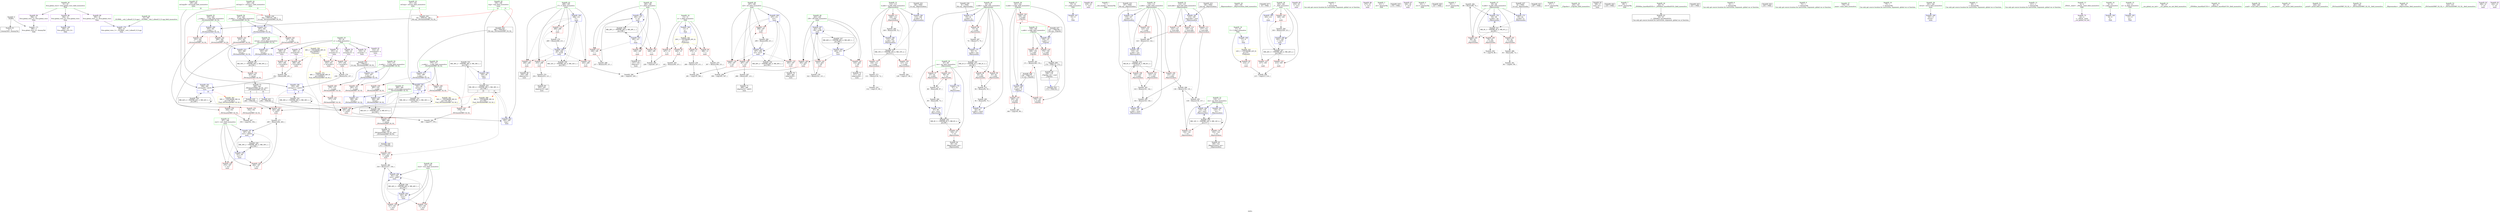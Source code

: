 digraph "SVFG" {
	label="SVFG";

	Node0x55e94a66c9c0 [shape=record,color=grey,label="{NodeID: 0\nNullPtr}"];
	Node0x55e94a66c9c0 -> Node0x55e94a693a90[style=solid];
	Node0x55e94a66c9c0 -> Node0x55e94a69a650[style=solid];
	Node0x55e94a696b40 [shape=record,color=grey,label="{NodeID: 277\n265 = Binary(264, 263, )\n}"];
	Node0x55e94a696b40 -> Node0x55e94a695c00[style=solid];
	Node0x55e94a695990 [shape=record,color=blue,label="{NodeID: 194\n189\<--211\ni7\<--\nmain\n}"];
	Node0x55e94a695990 -> Node0x55e94a6983b0[style=dashed];
	Node0x55e94a695990 -> Node0x55e94a698480[style=dashed];
	Node0x55e94a695990 -> Node0x55e94a698550[style=dashed];
	Node0x55e94a695990 -> Node0x55e94a698620[style=dashed];
	Node0x55e94a695990 -> Node0x55e94a695cd0[style=dashed];
	Node0x55e94a695990 -> Node0x55e94a6b7480[style=dashed];
	Node0x55e94a692b20 [shape=record,color=red,label="{NodeID: 111\n148\<--112\n\<--b.addr\n_Z6powmodxxx\n}"];
	Node0x55e94a692b20 -> Node0x55e94a6975c0[style=solid];
	Node0x55e94a690e20 [shape=record,color=green,label="{NodeID: 28\n67\<--68\nres\<--res_field_insensitive\n_Z6powmodxx\n}"];
	Node0x55e94a690e20 -> Node0x55e94a6924a0[style=solid];
	Node0x55e94a690e20 -> Node0x55e94a692570[style=solid];
	Node0x55e94a690e20 -> Node0x55e94a69a8f0[style=solid];
	Node0x55e94a690e20 -> Node0x55e94a69aa90[style=solid];
	Node0x55e94a6a5240 [shape=record,color=grey,label="{NodeID: 305\n166 = cmp(165, 80, )\n}"];
	Node0x55e94a698b00 [shape=record,color=red,label="{NodeID: 139\n325\<--201\n\<--res2\nmain\n}"];
	Node0x55e94a693650 [shape=record,color=green,label="{NodeID: 56\n347\<--348\n__b.addr\<--__b.addr_field_insensitive\n_ZSt3maxIxERKT_S2_S2_\n}"];
	Node0x55e94a693650 -> Node0x55e94a699660[style=solid];
	Node0x55e94a693650 -> Node0x55e94a699730[style=solid];
	Node0x55e94a693650 -> Node0x55e94a696690[style=solid];
	Node0x55e94a6d4a10 [shape=record,color=black,label="{NodeID: 416\n172 = PHI(156, )\n}"];
	Node0x55e94a6d4a10 -> Node0x55e94a344e20[style=solid];
	Node0x55e94a6b8380 [shape=record,color=black,label="{NodeID: 333\nMR_38V_2 = PHI(MR_38V_4, MR_38V_1, )\npts\{196 \}\n}"];
	Node0x55e94a6b8380 -> Node0x55e94a698fe0[style=dashed];
	Node0x55e94a6b8380 -> Node0x55e94a695da0[style=dashed];
	Node0x55e94a69a250 [shape=record,color=blue,label="{NodeID: 167\n15\<--9\nt\<--\nGlob }"];
	Node0x55e94a694da0 [shape=record,color=purple,label="{NodeID: 84\n218\<--23\n\<--.str.1\nmain\n}"];
	Node0x55e94a68f110 [shape=record,color=green,label="{NodeID: 1\n7\<--1\n__dso_handle\<--dummyObj\nGlob }"];
	Node0x55e94a696cc0 [shape=record,color=grey,label="{NodeID: 278\n322 = Binary(321, 211, )\n}"];
	Node0x55e94a696cc0 -> Node0x55e94a696420[style=solid];
	Node0x55e94a695a60 [shape=record,color=blue,label="{NodeID: 195\n191\<--80\nref.tmp\<--\nmain\n|{|<s4>8}}"];
	Node0x55e94a695a60 -> Node0x55e94a698fe0[style=dashed];
	Node0x55e94a695a60 -> Node0x55e94a699250[style=dashed];
	Node0x55e94a695a60 -> Node0x55e94a695a60[style=dashed];
	Node0x55e94a695a60 -> Node0x55e94a6b7980[style=dashed];
	Node0x55e94a695a60:s4 -> Node0x55e94a6b2080[style=dashed,color=red];
	Node0x55e94a692bf0 [shape=record,color=red,label="{NodeID: 112\n122\<--114\n\<--mod.addr\n_Z6powmodxxx\n}"];
	Node0x55e94a692bf0 -> Node0x55e94a6a3a40[style=solid];
	Node0x55e94a690ef0 [shape=record,color=green,label="{NodeID: 29\n104\<--105\n_Z6powmodxxx\<--_Z6powmodxxx_field_insensitive\n}"];
	Node0x55e94a6a53c0 [shape=record,color=grey,label="{NodeID: 306\n246 = cmp(243, 245, )\n}"];
	Node0x55e94a698bd0 [shape=record,color=red,label="{NodeID: 140\n305\<--203\n\<--i39\nmain\n}"];
	Node0x55e94a698bd0 -> Node0x55e94a6a4940[style=solid];
	Node0x55e94a693720 [shape=record,color=green,label="{NodeID: 57\n368\<--369\nretval\<--retval_field_insensitive\n_ZSt3minIxERKT_S2_S2_\n}"];
	Node0x55e94a693720 -> Node0x55e94a6999a0[style=solid];
	Node0x55e94a693720 -> Node0x55e94a69da50[style=solid];
	Node0x55e94a693720 -> Node0x55e94a69db20[style=solid];
	Node0x55e94a6d4ae0 [shape=record,color=black,label="{NodeID: 417\n43 = PHI()\n}"];
	Node0x55e94a6b8880 [shape=record,color=black,label="{NodeID: 334\nMR_40V_2 = PHI(MR_40V_4, MR_40V_1, )\npts\{198 \}\n}"];
	Node0x55e94a6b8880 -> Node0x55e94a695e70[style=dashed];
	Node0x55e94a69a350 [shape=record,color=blue,label="{NodeID: 168\n17\<--9\nC\<--\nGlob }"];
	Node0x55e94a69a350 -> Node0x55e94a6bbba0[style=dashed];
	Node0x55e94a694e70 [shape=record,color=purple,label="{NodeID: 85\n233\<--25\n\<--.str.2\nmain\n}"];
	Node0x55e94a68f1a0 [shape=record,color=green,label="{NodeID: 2\n9\<--1\n\<--dummyObj\nCan only get source location for instruction, argument, global var or function.}"];
	Node0x55e94a6b2080 [shape=record,color=yellow,style=double,label="{NodeID: 362\n56V_1 = ENCHI(MR_56V_0)\npts\{192 196 \}\nFun[_ZSt3maxIxERKT_S2_S2_]}"];
	Node0x55e94a6b2080 -> Node0x55e94a699800[style=dashed];
	Node0x55e94a696e40 [shape=record,color=grey,label="{NodeID: 279\n258 = Binary(252, 257, )\n}"];
	Node0x55e94a696e40 -> Node0x55e94a695b30[style=solid];
	Node0x55e94a695b30 [shape=record,color=blue,label="{NodeID: 196\n193\<--258\nref.tmp11\<--sub16\nmain\n|{|<s4>8}}"];
	Node0x55e94a695b30 -> Node0x55e94a698fe0[style=dashed];
	Node0x55e94a695b30 -> Node0x55e94a699250[style=dashed];
	Node0x55e94a695b30 -> Node0x55e94a695b30[style=dashed];
	Node0x55e94a695b30 -> Node0x55e94a6b7e80[style=dashed];
	Node0x55e94a695b30:s4 -> Node0x55e94a6b2160[style=dashed,color=red];
	Node0x55e94a692cc0 [shape=record,color=red,label="{NodeID: 113\n137\<--114\n\<--mod.addr\n_Z6powmodxxx\n}"];
	Node0x55e94a692cc0 -> Node0x55e94a6a4340[style=solid];
	Node0x55e94a690ff0 [shape=record,color=green,label="{NodeID: 30\n110\<--111\na.addr\<--a.addr_field_insensitive\n_Z6powmodxxx\n}"];
	Node0x55e94a690ff0 -> Node0x55e94a692640[style=solid];
	Node0x55e94a690ff0 -> Node0x55e94a692710[style=solid];
	Node0x55e94a690ff0 -> Node0x55e94a6927e0[style=solid];
	Node0x55e94a690ff0 -> Node0x55e94a6928b0[style=solid];
	Node0x55e94a690ff0 -> Node0x55e94a69ad00[style=solid];
	Node0x55e94a690ff0 -> Node0x55e94a69b040[style=solid];
	Node0x55e94a690ff0 -> Node0x55e94a69b1e0[style=solid];
	Node0x55e94a6a5540 [shape=record,color=grey,label="{NodeID: 307\n355 = cmp(352, 354, )\n}"];
	Node0x55e94a698ca0 [shape=record,color=red,label="{NodeID: 141\n310\<--203\n\<--i39\nmain\n}"];
	Node0x55e94a698ca0 -> Node0x55e94a6943e0[style=solid];
	Node0x55e94a6937f0 [shape=record,color=green,label="{NodeID: 58\n370\<--371\n__a.addr\<--__a.addr_field_insensitive\n_ZSt3minIxERKT_S2_S2_\n}"];
	Node0x55e94a6937f0 -> Node0x55e94a699a70[style=solid];
	Node0x55e94a6937f0 -> Node0x55e94a699b40[style=solid];
	Node0x55e94a6937f0 -> Node0x55e94a69d8b0[style=solid];
	Node0x55e94a6d4bb0 [shape=record,color=black,label="{NodeID: 418\n260 = PHI(340, )\n}"];
	Node0x55e94a6d4bb0 -> Node0x55e94a698fe0[style=solid];
	Node0x55e94a6b8d80 [shape=record,color=black,label="{NodeID: 335\nMR_42V_2 = PHI(MR_42V_3, MR_42V_1, )\npts\{200 \}\n}"];
	Node0x55e94a6b8d80 -> Node0x55e94a698fe0[style=dashed];
	Node0x55e94a6b8d80 -> Node0x55e94a695f40[style=dashed];
	Node0x55e94a6b8d80 -> Node0x55e94a6b8d80[style=dashed];
	Node0x55e94a69a450 [shape=record,color=blue,label="{NodeID: 169\n394\<--32\nllvm.global_ctors_0\<--\nGlob }"];
	Node0x55e94a694f40 [shape=record,color=purple,label="{NodeID: 86\n273\<--27\n\<--.str.3\nmain\n}"];
	Node0x55e94a68f230 [shape=record,color=green,label="{NodeID: 3\n21\<--1\n.str\<--dummyObj\nGlob }"];
	Node0x55e94a6b2160 [shape=record,color=yellow,style=double,label="{NodeID: 363\n58V_1 = ENCHI(MR_58V_0)\npts\{194 200 \}\nFun[_ZSt3maxIxERKT_S2_S2_]}"];
	Node0x55e94a6b2160 -> Node0x55e94a6998d0[style=dashed];
	Node0x55e94a696fc0 [shape=record,color=grey,label="{NodeID: 280\n89 = Binary(88, 75, )\n}"];
	Node0x55e94a696fc0 -> Node0x55e94a69aa90[style=solid];
	Node0x55e94a695c00 [shape=record,color=blue,label="{NodeID: 197\n187\<--265\nres1\<--add18\nmain\n}"];
	Node0x55e94a695c00 -> Node0x55e94a698210[style=dashed];
	Node0x55e94a695c00 -> Node0x55e94a6982e0[style=dashed];
	Node0x55e94a695c00 -> Node0x55e94a695c00[style=dashed];
	Node0x55e94a695c00 -> Node0x55e94a6b6f80[style=dashed];
	Node0x55e94a692d90 [shape=record,color=red,label="{NodeID: 114\n144\<--114\n\<--mod.addr\n_Z6powmodxxx\n}"];
	Node0x55e94a692d90 -> Node0x55e94a6a3ec0[style=solid];
	Node0x55e94a6910c0 [shape=record,color=green,label="{NodeID: 31\n112\<--113\nb.addr\<--b.addr_field_insensitive\n_Z6powmodxxx\n}"];
	Node0x55e94a6910c0 -> Node0x55e94a692980[style=solid];
	Node0x55e94a6910c0 -> Node0x55e94a692a50[style=solid];
	Node0x55e94a6910c0 -> Node0x55e94a692b20[style=solid];
	Node0x55e94a6910c0 -> Node0x55e94a69add0[style=solid];
	Node0x55e94a6910c0 -> Node0x55e94a69b2b0[style=solid];
	Node0x55e94a6a56c0 [shape=record,color=grey,label="{NodeID: 308\n215 = cmp(213, 214, )\n}"];
	Node0x55e94a698d70 [shape=record,color=red,label="{NodeID: 142\n321\<--203\n\<--i39\nmain\n}"];
	Node0x55e94a698d70 -> Node0x55e94a696cc0[style=solid];
	Node0x55e94a6938c0 [shape=record,color=green,label="{NodeID: 59\n372\<--373\n__b.addr\<--__b.addr_field_insensitive\n_ZSt3minIxERKT_S2_S2_\n}"];
	Node0x55e94a6938c0 -> Node0x55e94a699c10[style=solid];
	Node0x55e94a6938c0 -> Node0x55e94a699ce0[style=solid];
	Node0x55e94a6938c0 -> Node0x55e94a69d980[style=solid];
	Node0x55e94a6d4c80 [shape=record,color=black,label="{NodeID: 419\n274 = PHI()\n}"];
	Node0x55e94a6b9280 [shape=record,color=black,label="{NodeID: 336\nMR_44V_2 = PHI(MR_44V_4, MR_44V_1, )\npts\{202 \}\n}"];
	Node0x55e94a6b9280 -> Node0x55e94a6961b0[style=dashed];
	Node0x55e94a69a550 [shape=record,color=blue,label="{NodeID: 170\n395\<--33\nllvm.global_ctors_1\<--_GLOBAL__sub_I_xllend3_0_0.cpp\nGlob }"];
	Node0x55e94a695010 [shape=record,color=purple,label="{NodeID: 87\n326\<--29\n\<--.str.4\nmain\n}"];
	Node0x55e94a68f2c0 [shape=record,color=green,label="{NodeID: 4\n23\<--1\n.str.1\<--dummyObj\nGlob }"];
	Node0x55e94a697140 [shape=record,color=grey,label="{NodeID: 281\n318 = Binary(317, 316, )\n}"];
	Node0x55e94a697140 -> Node0x55e94a696350[style=solid];
	Node0x55e94a695cd0 [shape=record,color=blue,label="{NodeID: 198\n189\<--269\ni7\<--inc20\nmain\n}"];
	Node0x55e94a695cd0 -> Node0x55e94a6983b0[style=dashed];
	Node0x55e94a695cd0 -> Node0x55e94a698480[style=dashed];
	Node0x55e94a695cd0 -> Node0x55e94a698550[style=dashed];
	Node0x55e94a695cd0 -> Node0x55e94a698620[style=dashed];
	Node0x55e94a695cd0 -> Node0x55e94a695cd0[style=dashed];
	Node0x55e94a695cd0 -> Node0x55e94a6b7480[style=dashed];
	Node0x55e94a692e60 [shape=record,color=red,label="{NodeID: 115\n134\<--116\n\<--res\n_Z6powmodxxx\n}"];
	Node0x55e94a692e60 -> Node0x55e94a6a44c0[style=solid];
	Node0x55e94a691190 [shape=record,color=green,label="{NodeID: 32\n114\<--115\nmod.addr\<--mod.addr_field_insensitive\n_Z6powmodxxx\n}"];
	Node0x55e94a691190 -> Node0x55e94a692bf0[style=solid];
	Node0x55e94a691190 -> Node0x55e94a692cc0[style=solid];
	Node0x55e94a691190 -> Node0x55e94a692d90[style=solid];
	Node0x55e94a691190 -> Node0x55e94a69aea0[style=solid];
	Node0x55e94a6a5840 [shape=record,color=grey,label="{NodeID: 309\n228 = cmp(226, 227, )\n}"];
	Node0x55e94a698e40 [shape=record,color=red,label="{NodeID: 143\n252\<--251\n\<--arrayidx13\nmain\n}"];
	Node0x55e94a698e40 -> Node0x55e94a696e40[style=solid];
	Node0x55e94a693990 [shape=record,color=green,label="{NodeID: 60\n33\<--390\n_GLOBAL__sub_I_xllend3_0_0.cpp\<--_GLOBAL__sub_I_xllend3_0_0.cpp_field_insensitive\n}"];
	Node0x55e94a693990 -> Node0x55e94a69a550[style=solid];
	Node0x55e94a6d4d50 [shape=record,color=black,label="{NodeID: 420\n327 = PHI()\n}"];
	Node0x55e94a6b9780 [shape=record,color=black,label="{NodeID: 337\nMR_46V_2 = PHI(MR_46V_4, MR_46V_1, )\npts\{204 \}\n}"];
	Node0x55e94a6b9780 -> Node0x55e94a696280[style=dashed];
	Node0x55e94a69a650 [shape=record,color=blue, style = dotted,label="{NodeID: 171\n396\<--3\nllvm.global_ctors_2\<--dummyVal\nGlob }"];
	Node0x55e94a6950e0 [shape=record,color=purple,label="{NodeID: 88\n394\<--31\nllvm.global_ctors_0\<--llvm.global_ctors\nGlob }"];
	Node0x55e94a6950e0 -> Node0x55e94a69a450[style=solid];
	Node0x55e94a68fb00 [shape=record,color=green,label="{NodeID: 5\n25\<--1\n.str.2\<--dummyObj\nGlob }"];
	Node0x55e94a6972c0 [shape=record,color=grey,label="{NodeID: 282\n99 = Binary(98, 72, )\n}"];
	Node0x55e94a6972c0 -> Node0x55e94a69ac30[style=solid];
	Node0x55e94a695da0 [shape=record,color=blue,label="{NodeID: 199\n195\<--80\ntmp\<--\nmain\n}"];
	Node0x55e94a695da0 -> Node0x55e94a6b5180[style=dashed];
	Node0x55e94a697850 [shape=record,color=red,label="{NodeID: 116\n152\<--116\n\<--res\n_Z6powmodxxx\n}"];
	Node0x55e94a697850 -> Node0x55e94a693e30[style=solid];
	Node0x55e94a691260 [shape=record,color=green,label="{NodeID: 33\n116\<--117\nres\<--res_field_insensitive\n_Z6powmodxxx\n}"];
	Node0x55e94a691260 -> Node0x55e94a692e60[style=solid];
	Node0x55e94a691260 -> Node0x55e94a697850[style=solid];
	Node0x55e94a691260 -> Node0x55e94a69af70[style=solid];
	Node0x55e94a691260 -> Node0x55e94a69b110[style=solid];
	Node0x55e94a6a59c0 [shape=record,color=grey,label="{NodeID: 310\n132 = cmp(131, 80, )\n}"];
	Node0x55e94a698f10 [shape=record,color=red,label="{NodeID: 144\n257\<--256\n\<--arrayidx15\nmain\n}"];
	Node0x55e94a698f10 -> Node0x55e94a696e40[style=solid];
	Node0x55e94a693a90 [shape=record,color=black,label="{NodeID: 61\n2\<--3\ndummyVal\<--dummyVal\n}"];
	Node0x55e94a6d4e20 [shape=record,color=black,label="{NodeID: 421\n207 = PHI()\n}"];
	Node0x55e94a69a750 [shape=record,color=blue,label="{NodeID: 172\n63\<--61\na.addr\<--a\n_Z6powmodxx\n}"];
	Node0x55e94a69a750 -> Node0x55e94a691ef0[style=dashed];
	Node0x55e94a69a750 -> Node0x55e94a69a9c0[style=dashed];
	Node0x55e94a6951e0 [shape=record,color=purple,label="{NodeID: 89\n395\<--31\nllvm.global_ctors_1\<--llvm.global_ctors\nGlob }"];
	Node0x55e94a6951e0 -> Node0x55e94a69a550[style=solid];
	Node0x55e94a68fb90 [shape=record,color=green,label="{NodeID: 6\n27\<--1\n.str.3\<--dummyObj\nGlob }"];
	Node0x55e94a697440 [shape=record,color=grey,label="{NodeID: 283\n245 = Binary(244, 211, )\n}"];
	Node0x55e94a697440 -> Node0x55e94a6a53c0[style=solid];
	Node0x55e94a695e70 [shape=record,color=blue,label="{NodeID: 200\n197\<--211\ni23\<--\nmain\n}"];
	Node0x55e94a695e70 -> Node0x55e94a6986f0[style=dashed];
	Node0x55e94a695e70 -> Node0x55e94a6987c0[style=dashed];
	Node0x55e94a695e70 -> Node0x55e94a698890[style=dashed];
	Node0x55e94a695e70 -> Node0x55e94a698960[style=dashed];
	Node0x55e94a695e70 -> Node0x55e94a6960e0[style=dashed];
	Node0x55e94a695e70 -> Node0x55e94a6b8880[style=dashed];
	Node0x55e94a697920 [shape=record,color=red,label="{NodeID: 117\n169\<--159\n\<--a.addr\n_Z3gcdxx\n}"];
	Node0x55e94a697920 -> Node0x55e94a6a3d40[style=solid];
	Node0x55e94a691330 [shape=record,color=green,label="{NodeID: 34\n154\<--155\n_Z3gcdxx\<--_Z3gcdxx_field_insensitive\n}"];
	Node0x55e94a698fe0 [shape=record,color=red,label="{NodeID: 145\n263\<--260\n\<--call17\nmain\n}"];
	Node0x55e94a698fe0 -> Node0x55e94a696b40[style=solid];
	Node0x55e94a693b90 [shape=record,color=black,label="{NodeID: 62\n180\<--9\nmain_ret\<--\nmain\n}"];
	Node0x55e94a6d4ef0 [shape=record,color=black,label="{NodeID: 422\n219 = PHI()\n}"];
	Node0x55e94a69a820 [shape=record,color=blue,label="{NodeID: 173\n65\<--62\nb.addr\<--b\n_Z6powmodxx\n}"];
	Node0x55e94a69a820 -> Node0x55e94a6b4780[style=dashed];
	Node0x55e94a6952e0 [shape=record,color=purple,label="{NodeID: 90\n396\<--31\nllvm.global_ctors_2\<--llvm.global_ctors\nGlob }"];
	Node0x55e94a6952e0 -> Node0x55e94a69a650[style=solid];
	Node0x55e94a68fc20 [shape=record,color=green,label="{NodeID: 7\n29\<--1\n.str.4\<--dummyObj\nGlob }"];
	Node0x55e94a6975c0 [shape=record,color=grey,label="{NodeID: 284\n149 = Binary(148, 72, )\n}"];
	Node0x55e94a6975c0 -> Node0x55e94a69b2b0[style=solid];
	Node0x55e94a695f40 [shape=record,color=blue,label="{NodeID: 201\n199\<--292\nref.tmp28\<--sub34\nmain\n|{|<s3>10}}"];
	Node0x55e94a695f40 -> Node0x55e94a699250[style=dashed];
	Node0x55e94a695f40 -> Node0x55e94a695f40[style=dashed];
	Node0x55e94a695f40 -> Node0x55e94a6b8d80[style=dashed];
	Node0x55e94a695f40:s3 -> Node0x55e94a6b2160[style=dashed,color=red];
	Node0x55e94a6979f0 [shape=record,color=red,label="{NodeID: 118\n174\<--159\n\<--a.addr\n_Z3gcdxx\n}"];
	Node0x55e94a6979f0 -> Node0x55e94a344e20[style=solid];
	Node0x55e94a691430 [shape=record,color=green,label="{NodeID: 35\n159\<--160\na.addr\<--a.addr_field_insensitive\n_Z3gcdxx\n}"];
	Node0x55e94a691430 -> Node0x55e94a697920[style=solid];
	Node0x55e94a691430 -> Node0x55e94a6979f0[style=solid];
	Node0x55e94a691430 -> Node0x55e94a69b380[style=solid];
	Node0x55e94a6990b0 [shape=record,color=red,label="{NodeID: 146\n286\<--285\n\<--arrayidx30\nmain\n}"];
	Node0x55e94a6990b0 -> Node0x55e94a6a47c0[style=solid];
	Node0x55e94a693c60 [shape=record,color=black,label="{NodeID: 63\n44\<--45\n\<--_ZNSt8ios_base4InitD1Ev\nCan only get source location for instruction, argument, global var or function.}"];
	Node0x55e94a6d4fc0 [shape=record,color=black,label="{NodeID: 423\n223 = PHI()\n}"];
	Node0x55e94a69a8f0 [shape=record,color=blue,label="{NodeID: 174\n67\<--72\nres\<--\n_Z6powmodxx\n}"];
	Node0x55e94a69a8f0 -> Node0x55e94a6b4c80[style=dashed];
	Node0x55e94a6953e0 [shape=record,color=red,label="{NodeID: 91\n227\<--13\n\<--n\nmain\n}"];
	Node0x55e94a6953e0 -> Node0x55e94a6a5840[style=solid];
	Node0x55e94a68fcb0 [shape=record,color=green,label="{NodeID: 8\n32\<--1\n\<--dummyObj\nCan only get source location for instruction, argument, global var or function.}"];
	Node0x55e94a6b25f0 [shape=record,color=yellow,style=double,label="{NodeID: 368\n38V_1 = ENCHI(MR_38V_0)\npts\{196 \}\nFun[_ZSt3minIxERKT_S2_S2_]}"];
	Node0x55e94a6b25f0 -> Node0x55e94a699e80[style=dashed];
	Node0x55e94a697740 [shape=record,color=grey,label="{NodeID: 285\n95 = Binary(94, 75, )\n}"];
	Node0x55e94a697740 -> Node0x55e94a69ab60[style=solid];
	Node0x55e94a696010 [shape=record,color=blue,label="{NodeID: 202\n195\<--295\ntmp\<--\nmain\n}"];
	Node0x55e94a696010 -> Node0x55e94a6b5180[style=dashed];
	Node0x55e94a697ac0 [shape=record,color=red,label="{NodeID: 119\n165\<--161\n\<--b.addr\n_Z3gcdxx\n}"];
	Node0x55e94a697ac0 -> Node0x55e94a6a5240[style=solid];
	Node0x55e94a691500 [shape=record,color=green,label="{NodeID: 36\n161\<--162\nb.addr\<--b.addr_field_insensitive\n_Z3gcdxx\n}"];
	Node0x55e94a691500 -> Node0x55e94a697ac0[style=solid];
	Node0x55e94a691500 -> Node0x55e94a697b90[style=solid];
	Node0x55e94a691500 -> Node0x55e94a697c60[style=solid];
	Node0x55e94a691500 -> Node0x55e94a69b450[style=solid];
	Node0x55e94a699180 [shape=record,color=red,label="{NodeID: 147\n291\<--290\n\<--arrayidx33\nmain\n}"];
	Node0x55e94a699180 -> Node0x55e94a6a47c0[style=solid];
	Node0x55e94a693d60 [shape=record,color=black,label="{NodeID: 64\n60\<--102\n_Z6powmodxx_ret\<--\n_Z6powmodxx\n}"];
	Node0x55e94a6d5090 [shape=record,color=black,label="{NodeID: 424\n234 = PHI()\n}"];
	Node0x55e94a6bab80 [shape=record,color=black,label="{NodeID: 341\nMR_50V_3 = PHI(MR_50V_4, MR_50V_2, )\npts\{344 \}\n}"];
	Node0x55e94a6bab80 -> Node0x55e94a6993f0[style=dashed];
	Node0x55e94a69a9c0 [shape=record,color=blue,label="{NodeID: 175\n63\<--74\na.addr\<--rem\n_Z6powmodxx\n}"];
	Node0x55e94a69a9c0 -> Node0x55e94a6b4280[style=dashed];
	Node0x55e94a6954b0 [shape=record,color=red,label="{NodeID: 92\n244\<--13\n\<--n\nmain\n}"];
	Node0x55e94a6954b0 -> Node0x55e94a697440[style=solid];
	Node0x55e94a68fd40 [shape=record,color=green,label="{NodeID: 9\n72\<--1\n\<--dummyObj\nCan only get source location for instruction, argument, global var or function.}"];
	Node0x55e94a6a35c0 [shape=record,color=grey,label="{NodeID: 286\n83 = Binary(82, 72, )\n}"];
	Node0x55e94a6a35c0 -> Node0x55e94a6a4c40[style=solid];
	Node0x55e94a6960e0 [shape=record,color=blue,label="{NodeID: 203\n197\<--299\ni23\<--inc37\nmain\n}"];
	Node0x55e94a6960e0 -> Node0x55e94a6986f0[style=dashed];
	Node0x55e94a6960e0 -> Node0x55e94a6987c0[style=dashed];
	Node0x55e94a6960e0 -> Node0x55e94a698890[style=dashed];
	Node0x55e94a6960e0 -> Node0x55e94a698960[style=dashed];
	Node0x55e94a6960e0 -> Node0x55e94a6960e0[style=dashed];
	Node0x55e94a6960e0 -> Node0x55e94a6b8880[style=dashed];
	Node0x55e94a697b90 [shape=record,color=red,label="{NodeID: 120\n168\<--161\n\<--b.addr\n_Z3gcdxx\n|{<s0>3}}"];
	Node0x55e94a697b90:s0 -> Node0x55e94a6d54d0[style=solid,color=red];
	Node0x55e94a6915d0 [shape=record,color=green,label="{NodeID: 37\n178\<--179\nmain\<--main_field_insensitive\n}"];
	Node0x55e94a699250 [shape=record,color=red,label="{NodeID: 148\n295\<--294\n\<--call35\nmain\n}"];
	Node0x55e94a699250 -> Node0x55e94a696010[style=solid];
	Node0x55e94a693e30 [shape=record,color=black,label="{NodeID: 65\n106\<--152\n_Z6powmodxxx_ret\<--\n_Z6powmodxxx\n}"];
	Node0x55e94a6d5160 [shape=record,color=black,label="{NodeID: 425\n294 = PHI(340, )\n}"];
	Node0x55e94a6d5160 -> Node0x55e94a699250[style=solid];
	Node0x55e94a6bb080 [shape=record,color=yellow,style=double,label="{NodeID: 342\n20V_1 = ENCHI(MR_20V_0)\npts\{14 \}\nFun[main]}"];
	Node0x55e94a6bb080 -> Node0x55e94a6953e0[style=dashed];
	Node0x55e94a6bb080 -> Node0x55e94a6954b0[style=dashed];
	Node0x55e94a6bb080 -> Node0x55e94a695580[style=dashed];
	Node0x55e94a6bb080 -> Node0x55e94a695650[style=dashed];
	Node0x55e94a69aa90 [shape=record,color=blue,label="{NodeID: 176\n67\<--89\nres\<--rem2\n_Z6powmodxx\n}"];
	Node0x55e94a69aa90 -> Node0x55e94a6b4c80[style=dashed];
	Node0x55e94a695580 [shape=record,color=red,label="{NodeID: 93\n279\<--13\n\<--n\nmain\n}"];
	Node0x55e94a695580 -> Node0x55e94a6969c0[style=solid];
	Node0x55e94a68fdd0 [shape=record,color=green,label="{NodeID: 10\n75\<--1\n\<--dummyObj\nCan only get source location for instruction, argument, global var or function.}"];
	Node0x55e94a6a3740 [shape=record,color=grey,label="{NodeID: 287\n74 = Binary(73, 75, )\n}"];
	Node0x55e94a6a3740 -> Node0x55e94a69a9c0[style=solid];
	Node0x55e94a6961b0 [shape=record,color=blue,label="{NodeID: 204\n201\<--80\nres2\<--\nmain\n}"];
	Node0x55e94a6961b0 -> Node0x55e94a698a30[style=dashed];
	Node0x55e94a6961b0 -> Node0x55e94a698b00[style=dashed];
	Node0x55e94a6961b0 -> Node0x55e94a696350[style=dashed];
	Node0x55e94a6961b0 -> Node0x55e94a6b9280[style=dashed];
	Node0x55e94a697c60 [shape=record,color=red,label="{NodeID: 121\n170\<--161\n\<--b.addr\n_Z3gcdxx\n}"];
	Node0x55e94a697c60 -> Node0x55e94a6a3d40[style=solid];
	Node0x55e94a6916d0 [shape=record,color=green,label="{NodeID: 38\n181\<--182\nretval\<--retval_field_insensitive\nmain\n}"];
	Node0x55e94a6916d0 -> Node0x55e94a69b520[style=solid];
	Node0x55e94a699320 [shape=record,color=red,label="{NodeID: 149\n316\<--313\n\<--call46\nmain\n}"];
	Node0x55e94a699320 -> Node0x55e94a697140[style=solid];
	Node0x55e94a693f00 [shape=record,color=black,label="{NodeID: 66\n156\<--176\n_Z3gcdxx_ret\<--cond\n_Z3gcdxx\n|{<s0>3}}"];
	Node0x55e94a693f00:s0 -> Node0x55e94a6d4a10[style=solid,color=blue];
	Node0x55e94a6d5390 [shape=record,color=black,label="{NodeID: 426\n313 = PHI(365, )\n}"];
	Node0x55e94a6d5390 -> Node0x55e94a699320[style=solid];
	Node0x55e94a6bbba0 [shape=record,color=yellow,style=double,label="{NodeID: 343\n22V_1 = ENCHI(MR_22V_0)\npts\{18 \}\nFun[main]}"];
	Node0x55e94a6bbba0 -> Node0x55e94a695720[style=dashed];
	Node0x55e94a69ab60 [shape=record,color=blue,label="{NodeID: 177\n63\<--95\na.addr\<--rem4\n_Z6powmodxx\n}"];
	Node0x55e94a69ab60 -> Node0x55e94a6b4280[style=dashed];
	Node0x55e94a695650 [shape=record,color=red,label="{NodeID: 94\n306\<--13\n\<--n\nmain\n}"];
	Node0x55e94a695650 -> Node0x55e94a696840[style=solid];
	Node0x55e94a68fe60 [shape=record,color=green,label="{NodeID: 11\n80\<--1\n\<--dummyObj\nCan only get source location for instruction, argument, global var or function.}"];
	Node0x55e94a6a38c0 [shape=record,color=grey,label="{NodeID: 288\n237 = Binary(236, 211, )\n}"];
	Node0x55e94a6a38c0 -> Node0x55e94a6957f0[style=solid];
	Node0x55e94a696280 [shape=record,color=blue,label="{NodeID: 205\n203\<--211\ni39\<--\nmain\n}"];
	Node0x55e94a696280 -> Node0x55e94a698bd0[style=dashed];
	Node0x55e94a696280 -> Node0x55e94a698ca0[style=dashed];
	Node0x55e94a696280 -> Node0x55e94a698d70[style=dashed];
	Node0x55e94a696280 -> Node0x55e94a696420[style=dashed];
	Node0x55e94a696280 -> Node0x55e94a6b9780[style=dashed];
	Node0x55e94a697d30 [shape=record,color=red,label="{NodeID: 122\n213\<--183\n\<--_\nmain\n}"];
	Node0x55e94a697d30 -> Node0x55e94a6a56c0[style=solid];
	Node0x55e94a6917a0 [shape=record,color=green,label="{NodeID: 39\n183\<--184\n_\<--__field_insensitive\nmain\n}"];
	Node0x55e94a6917a0 -> Node0x55e94a697d30[style=solid];
	Node0x55e94a6917a0 -> Node0x55e94a697e00[style=solid];
	Node0x55e94a6917a0 -> Node0x55e94a697ed0[style=solid];
	Node0x55e94a6917a0 -> Node0x55e94a69b5f0[style=solid];
	Node0x55e94a6917a0 -> Node0x55e94a6964f0[style=solid];
	Node0x55e94a6993f0 [shape=record,color=red,label="{NodeID: 150\n363\<--343\n\<--retval\n_ZSt3maxIxERKT_S2_S2_\n}"];
	Node0x55e94a6993f0 -> Node0x55e94a6944b0[style=solid];
	Node0x55e94a693fd0 [shape=record,color=black,label="{NodeID: 67\n231\<--230\nidxprom\<--\nmain\n}"];
	Node0x55e94a6d54d0 [shape=record,color=black,label="{NodeID: 427\n157 = PHI(168, )\n0th arg _Z3gcdxx }"];
	Node0x55e94a6d54d0 -> Node0x55e94a69b380[style=solid];
	Node0x55e94a69ac30 [shape=record,color=blue,label="{NodeID: 178\n65\<--99\nb.addr\<--shr\n_Z6powmodxx\n}"];
	Node0x55e94a69ac30 -> Node0x55e94a6b4780[style=dashed];
	Node0x55e94a695720 [shape=record,color=red,label="{NodeID: 95\n214\<--17\n\<--C\nmain\n}"];
	Node0x55e94a695720 -> Node0x55e94a6a56c0[style=solid];
	Node0x55e94a68fef0 [shape=record,color=green,label="{NodeID: 12\n211\<--1\n\<--dummyObj\nCan only get source location for instruction, argument, global var or function.}"];
	Node0x55e94a6bddc0 [shape=record,color=yellow,style=double,label="{NodeID: 372\n48V_1 = ENCHI(MR_48V_0)\npts\{200000 \}\nFun[_ZSt3minIxERKT_S2_S2_]}"];
	Node0x55e94a6bddc0 -> Node0x55e94a699db0[style=dashed];
	Node0x55e94a6a3a40 [shape=record,color=grey,label="{NodeID: 289\n124 = Binary(123, 122, )\n}"];
	Node0x55e94a6a3a40 -> Node0x55e94a69b040[style=solid];
	Node0x55e94a696350 [shape=record,color=blue,label="{NodeID: 206\n201\<--318\nres2\<--add47\nmain\n}"];
	Node0x55e94a696350 -> Node0x55e94a698a30[style=dashed];
	Node0x55e94a696350 -> Node0x55e94a698b00[style=dashed];
	Node0x55e94a696350 -> Node0x55e94a696350[style=dashed];
	Node0x55e94a696350 -> Node0x55e94a6b9280[style=dashed];
	Node0x55e94a697e00 [shape=record,color=red,label="{NodeID: 123\n217\<--183\n\<--_\nmain\n}"];
	Node0x55e94a691870 [shape=record,color=green,label="{NodeID: 40\n185\<--186\ni\<--i_field_insensitive\nmain\n}"];
	Node0x55e94a691870 -> Node0x55e94a697fa0[style=solid];
	Node0x55e94a691870 -> Node0x55e94a698070[style=solid];
	Node0x55e94a691870 -> Node0x55e94a698140[style=solid];
	Node0x55e94a691870 -> Node0x55e94a69b6c0[style=solid];
	Node0x55e94a691870 -> Node0x55e94a6957f0[style=solid];
	Node0x55e94a6b3380 [shape=record,color=black,label="{NodeID: 317\nMR_10V_3 = PHI(MR_10V_4, MR_10V_2, )\npts\{113 \}\n}"];
	Node0x55e94a6b3380 -> Node0x55e94a692980[style=dashed];
	Node0x55e94a6b3380 -> Node0x55e94a692a50[style=dashed];
	Node0x55e94a6b3380 -> Node0x55e94a692b20[style=dashed];
	Node0x55e94a6b3380 -> Node0x55e94a69b2b0[style=dashed];
	Node0x55e94a6994c0 [shape=record,color=red,label="{NodeID: 151\n351\<--345\n\<--__a.addr\n_ZSt3maxIxERKT_S2_S2_\n}"];
	Node0x55e94a6994c0 -> Node0x55e94a699800[style=solid];
	Node0x55e94a6940a0 [shape=record,color=black,label="{NodeID: 68\n250\<--249\nidxprom12\<--\nmain\n}"];
	Node0x55e94a6d5610 [shape=record,color=black,label="{NodeID: 428\n158 = PHI(171, )\n1st arg _Z3gcdxx }"];
	Node0x55e94a6d5610 -> Node0x55e94a69b450[style=solid];
	Node0x55e94a69ad00 [shape=record,color=blue,label="{NodeID: 179\n110\<--107\na.addr\<--a\n_Z6powmodxxx\n}"];
	Node0x55e94a69ad00 -> Node0x55e94a692640[style=dashed];
	Node0x55e94a69ad00 -> Node0x55e94a69b040[style=dashed];
	Node0x55e94a691ef0 [shape=record,color=red,label="{NodeID: 96\n73\<--63\n\<--a.addr\n_Z6powmodxx\n}"];
	Node0x55e94a691ef0 -> Node0x55e94a6a3740[style=solid];
	Node0x55e94a68ff80 [shape=record,color=green,label="{NodeID: 13\n4\<--6\n_ZStL8__ioinit\<--_ZStL8__ioinit_field_insensitive\nGlob }"];
	Node0x55e94a68ff80 -> Node0x55e94a694650[style=solid];
	Node0x55e94a6a3bc0 [shape=record,color=grey,label="{NodeID: 290\n299 = Binary(298, 211, )\n}"];
	Node0x55e94a6a3bc0 -> Node0x55e94a6960e0[style=solid];
	Node0x55e94a696420 [shape=record,color=blue,label="{NodeID: 207\n203\<--322\ni39\<--inc49\nmain\n}"];
	Node0x55e94a696420 -> Node0x55e94a698bd0[style=dashed];
	Node0x55e94a696420 -> Node0x55e94a698ca0[style=dashed];
	Node0x55e94a696420 -> Node0x55e94a698d70[style=dashed];
	Node0x55e94a696420 -> Node0x55e94a696420[style=dashed];
	Node0x55e94a696420 -> Node0x55e94a6b9780[style=dashed];
	Node0x55e94a697ed0 [shape=record,color=red,label="{NodeID: 124\n329\<--183\n\<--_\nmain\n}"];
	Node0x55e94a697ed0 -> Node0x55e94a6a41c0[style=solid];
	Node0x55e94a691940 [shape=record,color=green,label="{NodeID: 41\n187\<--188\nres1\<--res1_field_insensitive\nmain\n}"];
	Node0x55e94a691940 -> Node0x55e94a698210[style=solid];
	Node0x55e94a691940 -> Node0x55e94a6982e0[style=solid];
	Node0x55e94a691940 -> Node0x55e94a6958c0[style=solid];
	Node0x55e94a691940 -> Node0x55e94a695c00[style=solid];
	Node0x55e94a6b3880 [shape=record,color=black,label="{NodeID: 318\nMR_14V_3 = PHI(MR_14V_5, MR_14V_2, )\npts\{117 \}\n}"];
	Node0x55e94a6b3880 -> Node0x55e94a692e60[style=dashed];
	Node0x55e94a6b3880 -> Node0x55e94a697850[style=dashed];
	Node0x55e94a6b3880 -> Node0x55e94a69b110[style=dashed];
	Node0x55e94a6b3880 -> Node0x55e94a6b3880[style=dashed];
	Node0x55e94a699590 [shape=record,color=red,label="{NodeID: 152\n360\<--345\n\<--__a.addr\n_ZSt3maxIxERKT_S2_S2_\n}"];
	Node0x55e94a699590 -> Node0x55e94a69d7e0[style=solid];
	Node0x55e94a694170 [shape=record,color=black,label="{NodeID: 69\n255\<--254\nidxprom14\<--add\nmain\n}"];
	Node0x55e94a6d5750 [shape=record,color=black,label="{NodeID: 429\n341 = PHI(191, 195, )\n0th arg _ZSt3maxIxERKT_S2_S2_ }"];
	Node0x55e94a6d5750 -> Node0x55e94a6965c0[style=solid];
	Node0x55e94a69add0 [shape=record,color=blue,label="{NodeID: 180\n112\<--108\nb.addr\<--b\n_Z6powmodxxx\n}"];
	Node0x55e94a69add0 -> Node0x55e94a6b3380[style=dashed];
	Node0x55e94a691fc0 [shape=record,color=red,label="{NodeID: 97\n87\<--63\n\<--a.addr\n_Z6powmodxx\n}"];
	Node0x55e94a691fc0 -> Node0x55e94a6a0f30[style=solid];
	Node0x55e94a690080 [shape=record,color=green,label="{NodeID: 14\n8\<--10\nl\<--l_field_insensitive\nGlob }"];
	Node0x55e94a690080 -> Node0x55e94a699f50[style=solid];
	Node0x55e94a6a3d40 [shape=record,color=grey,label="{NodeID: 291\n171 = Binary(169, 170, )\n|{<s0>3}}"];
	Node0x55e94a6a3d40:s0 -> Node0x55e94a6d5610[style=solid,color=red];
	Node0x55e94a6964f0 [shape=record,color=blue,label="{NodeID: 208\n183\<--330\n_\<--inc53\nmain\n}"];
	Node0x55e94a6964f0 -> Node0x55e94a6b6580[style=dashed];
	Node0x55e94a697fa0 [shape=record,color=red,label="{NodeID: 125\n226\<--185\n\<--i\nmain\n}"];
	Node0x55e94a697fa0 -> Node0x55e94a6a5840[style=solid];
	Node0x55e94a691a10 [shape=record,color=green,label="{NodeID: 42\n189\<--190\ni7\<--i7_field_insensitive\nmain\n}"];
	Node0x55e94a691a10 -> Node0x55e94a6983b0[style=solid];
	Node0x55e94a691a10 -> Node0x55e94a698480[style=solid];
	Node0x55e94a691a10 -> Node0x55e94a698550[style=solid];
	Node0x55e94a691a10 -> Node0x55e94a698620[style=solid];
	Node0x55e94a691a10 -> Node0x55e94a695990[style=solid];
	Node0x55e94a691a10 -> Node0x55e94a695cd0[style=solid];
	Node0x55e94a6b3d80 [shape=record,color=black,label="{NodeID: 319\nMR_8V_4 = PHI(MR_8V_5, MR_8V_3, )\npts\{111 \}\n}"];
	Node0x55e94a6b3d80 -> Node0x55e94a692710[style=dashed];
	Node0x55e94a6b3d80 -> Node0x55e94a6927e0[style=dashed];
	Node0x55e94a6b3d80 -> Node0x55e94a6928b0[style=dashed];
	Node0x55e94a6b3d80 -> Node0x55e94a69b1e0[style=dashed];
	Node0x55e94a699660 [shape=record,color=red,label="{NodeID: 153\n353\<--347\n\<--__b.addr\n_ZSt3maxIxERKT_S2_S2_\n}"];
	Node0x55e94a699660 -> Node0x55e94a6998d0[style=solid];
	Node0x55e94a694240 [shape=record,color=black,label="{NodeID: 70\n284\<--283\nidxprom29\<--\nmain\n}"];
	Node0x55e94a6d5960 [shape=record,color=black,label="{NodeID: 430\n342 = PHI(193, 199, )\n1st arg _ZSt3maxIxERKT_S2_S2_ }"];
	Node0x55e94a6d5960 -> Node0x55e94a696690[style=solid];
	Node0x55e94a69aea0 [shape=record,color=blue,label="{NodeID: 181\n114\<--109\nmod.addr\<--mod\n_Z6powmodxxx\n}"];
	Node0x55e94a69aea0 -> Node0x55e94a692bf0[style=dashed];
	Node0x55e94a69aea0 -> Node0x55e94a692cc0[style=dashed];
	Node0x55e94a69aea0 -> Node0x55e94a692d90[style=dashed];
	Node0x55e94a692090 [shape=record,color=red,label="{NodeID: 98\n92\<--63\n\<--a.addr\n_Z6powmodxx\n}"];
	Node0x55e94a692090 -> Node0x55e94a6a10b0[style=solid];
	Node0x55e94a690180 [shape=record,color=green,label="{NodeID: 15\n11\<--12\nm\<--m_field_insensitive\nGlob }"];
	Node0x55e94a690180 -> Node0x55e94a69a050[style=solid];
	Node0x55e94a6a3ec0 [shape=record,color=grey,label="{NodeID: 292\n145 = Binary(143, 144, )\n}"];
	Node0x55e94a6a3ec0 -> Node0x55e94a69b1e0[style=solid];
	Node0x55e94a6965c0 [shape=record,color=blue,label="{NodeID: 209\n345\<--341\n__a.addr\<--__a\n_ZSt3maxIxERKT_S2_S2_\n}"];
	Node0x55e94a6965c0 -> Node0x55e94a6994c0[style=dashed];
	Node0x55e94a6965c0 -> Node0x55e94a699590[style=dashed];
	Node0x55e94a698070 [shape=record,color=red,label="{NodeID: 126\n230\<--185\n\<--i\nmain\n}"];
	Node0x55e94a698070 -> Node0x55e94a693fd0[style=solid];
	Node0x55e94a691ae0 [shape=record,color=green,label="{NodeID: 43\n191\<--192\nref.tmp\<--ref.tmp_field_insensitive\nmain\n|{|<s1>8}}"];
	Node0x55e94a691ae0 -> Node0x55e94a695a60[style=solid];
	Node0x55e94a691ae0:s1 -> Node0x55e94a6d5750[style=solid,color=red];
	Node0x55e94a6b4280 [shape=record,color=black,label="{NodeID: 320\nMR_2V_4 = PHI(MR_2V_5, MR_2V_3, )\npts\{64 \}\n}"];
	Node0x55e94a6b4280 -> Node0x55e94a691fc0[style=dashed];
	Node0x55e94a6b4280 -> Node0x55e94a692090[style=dashed];
	Node0x55e94a6b4280 -> Node0x55e94a692160[style=dashed];
	Node0x55e94a6b4280 -> Node0x55e94a69ab60[style=dashed];
	Node0x55e94a699730 [shape=record,color=red,label="{NodeID: 154\n357\<--347\n\<--__b.addr\n_ZSt3maxIxERKT_S2_S2_\n}"];
	Node0x55e94a699730 -> Node0x55e94a696760[style=solid];
	Node0x55e94a694310 [shape=record,color=black,label="{NodeID: 71\n289\<--288\nidxprom32\<--add31\nmain\n}"];
	Node0x55e94a6d5bb0 [shape=record,color=black,label="{NodeID: 431\n107 = PHI()\n0th arg _Z6powmodxxx }"];
	Node0x55e94a6d5bb0 -> Node0x55e94a69ad00[style=solid];
	Node0x55e94a69af70 [shape=record,color=blue,label="{NodeID: 182\n116\<--72\nres\<--\n_Z6powmodxxx\n}"];
	Node0x55e94a69af70 -> Node0x55e94a6b3880[style=dashed];
	Node0x55e94a692160 [shape=record,color=red,label="{NodeID: 99\n93\<--63\n\<--a.addr\n_Z6powmodxx\n}"];
	Node0x55e94a692160 -> Node0x55e94a6a10b0[style=solid];
	Node0x55e94a690280 [shape=record,color=green,label="{NodeID: 16\n13\<--14\nn\<--n_field_insensitive\nGlob }"];
	Node0x55e94a690280 -> Node0x55e94a6953e0[style=solid];
	Node0x55e94a690280 -> Node0x55e94a6954b0[style=solid];
	Node0x55e94a690280 -> Node0x55e94a695580[style=solid];
	Node0x55e94a690280 -> Node0x55e94a695650[style=solid];
	Node0x55e94a690280 -> Node0x55e94a69a150[style=solid];
	Node0x55e94a6a4040 [shape=record,color=grey,label="{NodeID: 293\n143 = Binary(141, 142, )\n}"];
	Node0x55e94a6a4040 -> Node0x55e94a6a3ec0[style=solid];
	Node0x55e94a696690 [shape=record,color=blue,label="{NodeID: 210\n347\<--342\n__b.addr\<--__b\n_ZSt3maxIxERKT_S2_S2_\n}"];
	Node0x55e94a696690 -> Node0x55e94a699660[style=dashed];
	Node0x55e94a696690 -> Node0x55e94a699730[style=dashed];
	Node0x55e94a698140 [shape=record,color=red,label="{NodeID: 127\n236\<--185\n\<--i\nmain\n}"];
	Node0x55e94a698140 -> Node0x55e94a6a38c0[style=solid];
	Node0x55e94a691bb0 [shape=record,color=green,label="{NodeID: 44\n193\<--194\nref.tmp11\<--ref.tmp11_field_insensitive\nmain\n|{|<s1>8}}"];
	Node0x55e94a691bb0 -> Node0x55e94a695b30[style=solid];
	Node0x55e94a691bb0:s1 -> Node0x55e94a6d5960[style=solid,color=red];
	Node0x55e94a6b4780 [shape=record,color=black,label="{NodeID: 321\nMR_4V_3 = PHI(MR_4V_4, MR_4V_2, )\npts\{66 \}\n}"];
	Node0x55e94a6b4780 -> Node0x55e94a692230[style=dashed];
	Node0x55e94a6b4780 -> Node0x55e94a692300[style=dashed];
	Node0x55e94a6b4780 -> Node0x55e94a6923d0[style=dashed];
	Node0x55e94a6b4780 -> Node0x55e94a69ac30[style=dashed];
	Node0x55e94a699800 [shape=record,color=red,label="{NodeID: 155\n352\<--351\n\<--\n_ZSt3maxIxERKT_S2_S2_\n}"];
	Node0x55e94a699800 -> Node0x55e94a6a5540[style=solid];
	Node0x55e94a6943e0 [shape=record,color=black,label="{NodeID: 72\n311\<--310\nidxprom44\<--\nmain\n}"];
	Node0x55e94a6d5c80 [shape=record,color=black,label="{NodeID: 432\n108 = PHI()\n1st arg _Z6powmodxxx }"];
	Node0x55e94a6d5c80 -> Node0x55e94a69add0[style=solid];
	Node0x55e94a69b040 [shape=record,color=blue,label="{NodeID: 183\n110\<--124\na.addr\<--rem\n_Z6powmodxxx\n}"];
	Node0x55e94a69b040 -> Node0x55e94a6b3d80[style=dashed];
	Node0x55e94a692230 [shape=record,color=red,label="{NodeID: 100\n78\<--65\n\<--b.addr\n_Z6powmodxx\n}"];
	Node0x55e94a692230 -> Node0x55e94a6a4f40[style=solid];
	Node0x55e94a690380 [shape=record,color=green,label="{NodeID: 17\n15\<--16\nt\<--t_field_insensitive\nGlob }"];
	Node0x55e94a690380 -> Node0x55e94a69a250[style=solid];
	Node0x55e94a6a41c0 [shape=record,color=grey,label="{NodeID: 294\n330 = Binary(329, 211, )\n}"];
	Node0x55e94a6a41c0 -> Node0x55e94a6964f0[style=solid];
	Node0x55e94a696760 [shape=record,color=blue,label="{NodeID: 211\n343\<--357\nretval\<--\n_ZSt3maxIxERKT_S2_S2_\n}"];
	Node0x55e94a696760 -> Node0x55e94a6bab80[style=dashed];
	Node0x55e94a698210 [shape=record,color=red,label="{NodeID: 128\n264\<--187\n\<--res1\nmain\n}"];
	Node0x55e94a698210 -> Node0x55e94a696b40[style=solid];
	Node0x55e94a691c80 [shape=record,color=green,label="{NodeID: 45\n195\<--196\ntmp\<--tmp_field_insensitive\nmain\n|{|<s2>10|<s3>11}}"];
	Node0x55e94a691c80 -> Node0x55e94a695da0[style=solid];
	Node0x55e94a691c80 -> Node0x55e94a696010[style=solid];
	Node0x55e94a691c80:s2 -> Node0x55e94a6d5750[style=solid,color=red];
	Node0x55e94a691c80:s3 -> Node0x55e94a6d5e20[style=solid,color=red];
	Node0x55e94a6b4c80 [shape=record,color=black,label="{NodeID: 322\nMR_6V_3 = PHI(MR_6V_5, MR_6V_2, )\npts\{68 \}\n}"];
	Node0x55e94a6b4c80 -> Node0x55e94a6924a0[style=dashed];
	Node0x55e94a6b4c80 -> Node0x55e94a692570[style=dashed];
	Node0x55e94a6b4c80 -> Node0x55e94a69aa90[style=dashed];
	Node0x55e94a6b4c80 -> Node0x55e94a6b4c80[style=dashed];
	Node0x55e94a6998d0 [shape=record,color=red,label="{NodeID: 156\n354\<--353\n\<--\n_ZSt3maxIxERKT_S2_S2_\n}"];
	Node0x55e94a6998d0 -> Node0x55e94a6a5540[style=solid];
	Node0x55e94a6944b0 [shape=record,color=black,label="{NodeID: 73\n340\<--363\n_ZSt3maxIxERKT_S2_S2__ret\<--\n_ZSt3maxIxERKT_S2_S2_\n|{<s0>8|<s1>10}}"];
	Node0x55e94a6944b0:s0 -> Node0x55e94a6d4bb0[style=solid,color=blue];
	Node0x55e94a6944b0:s1 -> Node0x55e94a6d5160[style=solid,color=blue];
	Node0x55e94a6d5d50 [shape=record,color=black,label="{NodeID: 433\n109 = PHI()\n2nd arg _Z6powmodxxx }"];
	Node0x55e94a6d5d50 -> Node0x55e94a69aea0[style=solid];
	Node0x55e94a69b110 [shape=record,color=blue,label="{NodeID: 184\n116\<--138\nres\<--rem2\n_Z6powmodxxx\n}"];
	Node0x55e94a69b110 -> Node0x55e94a6b3880[style=dashed];
	Node0x55e94a692300 [shape=record,color=red,label="{NodeID: 101\n82\<--65\n\<--b.addr\n_Z6powmodxx\n}"];
	Node0x55e94a692300 -> Node0x55e94a6a35c0[style=solid];
	Node0x55e94a690480 [shape=record,color=green,label="{NodeID: 18\n17\<--18\nC\<--C_field_insensitive\nGlob }"];
	Node0x55e94a690480 -> Node0x55e94a695720[style=solid];
	Node0x55e94a690480 -> Node0x55e94a69a350[style=solid];
	Node0x55e94a6a4340 [shape=record,color=grey,label="{NodeID: 295\n138 = Binary(136, 137, )\n}"];
	Node0x55e94a6a4340 -> Node0x55e94a69b110[style=solid];
	Node0x55e94a69d7e0 [shape=record,color=blue,label="{NodeID: 212\n343\<--360\nretval\<--\n_ZSt3maxIxERKT_S2_S2_\n}"];
	Node0x55e94a69d7e0 -> Node0x55e94a6bab80[style=dashed];
	Node0x55e94a6982e0 [shape=record,color=red,label="{NodeID: 129\n272\<--187\n\<--res1\nmain\n}"];
	Node0x55e94a691d50 [shape=record,color=green,label="{NodeID: 46\n197\<--198\ni23\<--i23_field_insensitive\nmain\n}"];
	Node0x55e94a691d50 -> Node0x55e94a6986f0[style=solid];
	Node0x55e94a691d50 -> Node0x55e94a6987c0[style=solid];
	Node0x55e94a691d50 -> Node0x55e94a698890[style=solid];
	Node0x55e94a691d50 -> Node0x55e94a698960[style=solid];
	Node0x55e94a691d50 -> Node0x55e94a695e70[style=solid];
	Node0x55e94a691d50 -> Node0x55e94a6960e0[style=solid];
	Node0x55e94a6b5180 [shape=record,color=black,label="{NodeID: 323\nMR_38V_4 = PHI(MR_38V_5, MR_38V_3, )\npts\{196 \}\n|{|<s4>10|<s5>11}}"];
	Node0x55e94a6b5180 -> Node0x55e94a699250[style=dashed];
	Node0x55e94a6b5180 -> Node0x55e94a699320[style=dashed];
	Node0x55e94a6b5180 -> Node0x55e94a696010[style=dashed];
	Node0x55e94a6b5180 -> Node0x55e94a6b8380[style=dashed];
	Node0x55e94a6b5180:s4 -> Node0x55e94a6b2080[style=dashed,color=red];
	Node0x55e94a6b5180:s5 -> Node0x55e94a6b25f0[style=dashed,color=red];
	Node0x55e94a6999a0 [shape=record,color=red,label="{NodeID: 157\n388\<--368\n\<--retval\n_ZSt3minIxERKT_S2_S2_\n}"];
	Node0x55e94a6999a0 -> Node0x55e94a694580[style=solid];
	Node0x55e94a694580 [shape=record,color=black,label="{NodeID: 74\n365\<--388\n_ZSt3minIxERKT_S2_S2__ret\<--\n_ZSt3minIxERKT_S2_S2_\n|{<s0>11}}"];
	Node0x55e94a694580:s0 -> Node0x55e94a6d5390[style=solid,color=blue];
	Node0x55e94a6d5e20 [shape=record,color=black,label="{NodeID: 434\n366 = PHI(195, )\n0th arg _ZSt3minIxERKT_S2_S2_ }"];
	Node0x55e94a6d5e20 -> Node0x55e94a69d8b0[style=solid];
	Node0x55e94a69b1e0 [shape=record,color=blue,label="{NodeID: 185\n110\<--145\na.addr\<--rem4\n_Z6powmodxxx\n}"];
	Node0x55e94a69b1e0 -> Node0x55e94a6b3d80[style=dashed];
	Node0x55e94a6923d0 [shape=record,color=red,label="{NodeID: 102\n98\<--65\n\<--b.addr\n_Z6powmodxx\n}"];
	Node0x55e94a6923d0 -> Node0x55e94a6972c0[style=solid];
	Node0x55e94a690580 [shape=record,color=green,label="{NodeID: 19\n19\<--20\na\<--a_field_insensitive\nGlob }"];
	Node0x55e94a690580 -> Node0x55e94a694720[style=solid];
	Node0x55e94a690580 -> Node0x55e94a6947f0[style=solid];
	Node0x55e94a690580 -> Node0x55e94a6948c0[style=solid];
	Node0x55e94a690580 -> Node0x55e94a694990[style=solid];
	Node0x55e94a690580 -> Node0x55e94a694a60[style=solid];
	Node0x55e94a690580 -> Node0x55e94a694b30[style=solid];
	Node0x55e94a6a44c0 [shape=record,color=grey,label="{NodeID: 296\n136 = Binary(134, 135, )\n}"];
	Node0x55e94a6a44c0 -> Node0x55e94a6a4340[style=solid];
	Node0x55e94a69d8b0 [shape=record,color=blue,label="{NodeID: 213\n370\<--366\n__a.addr\<--__a\n_ZSt3minIxERKT_S2_S2_\n}"];
	Node0x55e94a69d8b0 -> Node0x55e94a699a70[style=dashed];
	Node0x55e94a69d8b0 -> Node0x55e94a699b40[style=dashed];
	Node0x55e94a6983b0 [shape=record,color=red,label="{NodeID: 130\n243\<--189\n\<--i7\nmain\n}"];
	Node0x55e94a6983b0 -> Node0x55e94a6a53c0[style=solid];
	Node0x55e94a691e20 [shape=record,color=green,label="{NodeID: 47\n199\<--200\nref.tmp28\<--ref.tmp28_field_insensitive\nmain\n|{|<s1>10}}"];
	Node0x55e94a691e20 -> Node0x55e94a695f40[style=solid];
	Node0x55e94a691e20:s1 -> Node0x55e94a6d5960[style=solid,color=red];
	Node0x55e94a699a70 [shape=record,color=red,label="{NodeID: 158\n378\<--370\n\<--__a.addr\n_ZSt3minIxERKT_S2_S2_\n}"];
	Node0x55e94a699a70 -> Node0x55e94a699e80[style=solid];
	Node0x55e94a694650 [shape=record,color=purple,label="{NodeID: 75\n42\<--4\n\<--_ZStL8__ioinit\n__cxx_global_var_init\n}"];
	Node0x55e94a6d5ef0 [shape=record,color=black,label="{NodeID: 435\n367 = PHI(312, )\n1st arg _ZSt3minIxERKT_S2_S2_ }"];
	Node0x55e94a6d5ef0 -> Node0x55e94a69d980[style=solid];
	Node0x55e94a344e20 [shape=record,color=black,label="{NodeID: 269\n176 = PHI(172, 174, )\n}"];
	Node0x55e94a344e20 -> Node0x55e94a693f00[style=solid];
	Node0x55e94a69b2b0 [shape=record,color=blue,label="{NodeID: 186\n112\<--149\nb.addr\<--shr\n_Z6powmodxxx\n}"];
	Node0x55e94a69b2b0 -> Node0x55e94a6b3380[style=dashed];
	Node0x55e94a6924a0 [shape=record,color=red,label="{NodeID: 103\n86\<--67\n\<--res\n_Z6powmodxx\n}"];
	Node0x55e94a6924a0 -> Node0x55e94a6a0f30[style=solid];
	Node0x55e94a690680 [shape=record,color=green,label="{NodeID: 20\n31\<--35\nllvm.global_ctors\<--llvm.global_ctors_field_insensitive\nGlob }"];
	Node0x55e94a690680 -> Node0x55e94a6950e0[style=solid];
	Node0x55e94a690680 -> Node0x55e94a6951e0[style=solid];
	Node0x55e94a690680 -> Node0x55e94a6952e0[style=solid];
	Node0x55e94a6a4640 [shape=record,color=grey,label="{NodeID: 297\n288 = Binary(287, 211, )\n}"];
	Node0x55e94a6a4640 -> Node0x55e94a694310[style=solid];
	Node0x55e94a69d980 [shape=record,color=blue,label="{NodeID: 214\n372\<--367\n__b.addr\<--__b\n_ZSt3minIxERKT_S2_S2_\n}"];
	Node0x55e94a69d980 -> Node0x55e94a699c10[style=dashed];
	Node0x55e94a69d980 -> Node0x55e94a699ce0[style=dashed];
	Node0x55e94a698480 [shape=record,color=red,label="{NodeID: 131\n249\<--189\n\<--i7\nmain\n}"];
	Node0x55e94a698480 -> Node0x55e94a6940a0[style=solid];
	Node0x55e94a692f10 [shape=record,color=green,label="{NodeID: 48\n201\<--202\nres2\<--res2_field_insensitive\nmain\n}"];
	Node0x55e94a692f10 -> Node0x55e94a698a30[style=solid];
	Node0x55e94a692f10 -> Node0x55e94a698b00[style=solid];
	Node0x55e94a692f10 -> Node0x55e94a6961b0[style=solid];
	Node0x55e94a692f10 -> Node0x55e94a696350[style=solid];
	Node0x55e94a699b40 [shape=record,color=red,label="{NodeID: 159\n385\<--370\n\<--__a.addr\n_ZSt3minIxERKT_S2_S2_\n}"];
	Node0x55e94a699b40 -> Node0x55e94a69db20[style=solid];
	Node0x55e94a694720 [shape=record,color=purple,label="{NodeID: 76\n232\<--19\narrayidx\<--a\nmain\n}"];
	Node0x55e94a6d6030 [shape=record,color=black,label="{NodeID: 436\n61 = PHI()\n0th arg _Z6powmodxx }"];
	Node0x55e94a6d6030 -> Node0x55e94a69a750[style=solid];
	Node0x55e94a6a0db0 [shape=record,color=grey,label="{NodeID: 270\n269 = Binary(268, 211, )\n}"];
	Node0x55e94a6a0db0 -> Node0x55e94a695cd0[style=solid];
	Node0x55e94a69b380 [shape=record,color=blue,label="{NodeID: 187\n159\<--157\na.addr\<--a\n_Z3gcdxx\n}"];
	Node0x55e94a69b380 -> Node0x55e94a697920[style=dashed];
	Node0x55e94a69b380 -> Node0x55e94a6979f0[style=dashed];
	Node0x55e94a692570 [shape=record,color=red,label="{NodeID: 104\n102\<--67\n\<--res\n_Z6powmodxx\n}"];
	Node0x55e94a692570 -> Node0x55e94a693d60[style=solid];
	Node0x55e94a690780 [shape=record,color=green,label="{NodeID: 21\n36\<--37\n__cxx_global_var_init\<--__cxx_global_var_init_field_insensitive\n}"];
	Node0x55e94a6a47c0 [shape=record,color=grey,label="{NodeID: 298\n292 = Binary(286, 291, )\n}"];
	Node0x55e94a6a47c0 -> Node0x55e94a695f40[style=solid];
	Node0x55e94a69da50 [shape=record,color=blue,label="{NodeID: 215\n368\<--382\nretval\<--\n_ZSt3minIxERKT_S2_S2_\n}"];
	Node0x55e94a69da50 -> Node0x55e94a6b6080[style=dashed];
	Node0x55e94a698550 [shape=record,color=red,label="{NodeID: 132\n253\<--189\n\<--i7\nmain\n}"];
	Node0x55e94a698550 -> Node0x55e94a6a13b0[style=solid];
	Node0x55e94a692fe0 [shape=record,color=green,label="{NodeID: 49\n203\<--204\ni39\<--i39_field_insensitive\nmain\n}"];
	Node0x55e94a692fe0 -> Node0x55e94a698bd0[style=solid];
	Node0x55e94a692fe0 -> Node0x55e94a698ca0[style=solid];
	Node0x55e94a692fe0 -> Node0x55e94a698d70[style=solid];
	Node0x55e94a692fe0 -> Node0x55e94a696280[style=solid];
	Node0x55e94a692fe0 -> Node0x55e94a696420[style=solid];
	Node0x55e94a6b6080 [shape=record,color=black,label="{NodeID: 326\nMR_61V_3 = PHI(MR_61V_4, MR_61V_2, )\npts\{369 \}\n}"];
	Node0x55e94a6b6080 -> Node0x55e94a6999a0[style=dashed];
	Node0x55e94a699c10 [shape=record,color=red,label="{NodeID: 160\n376\<--372\n\<--__b.addr\n_ZSt3minIxERKT_S2_S2_\n}"];
	Node0x55e94a699c10 -> Node0x55e94a699db0[style=solid];
	Node0x55e94a6947f0 [shape=record,color=purple,label="{NodeID: 77\n251\<--19\narrayidx13\<--a\nmain\n}"];
	Node0x55e94a6947f0 -> Node0x55e94a698e40[style=solid];
	Node0x55e94a6d6100 [shape=record,color=black,label="{NodeID: 437\n62 = PHI()\n1st arg _Z6powmodxx }"];
	Node0x55e94a6d6100 -> Node0x55e94a69a820[style=solid];
	Node0x55e94a6a0f30 [shape=record,color=grey,label="{NodeID: 271\n88 = Binary(86, 87, )\n}"];
	Node0x55e94a6a0f30 -> Node0x55e94a696fc0[style=solid];
	Node0x55e94a69b450 [shape=record,color=blue,label="{NodeID: 188\n161\<--158\nb.addr\<--b\n_Z3gcdxx\n}"];
	Node0x55e94a69b450 -> Node0x55e94a697ac0[style=dashed];
	Node0x55e94a69b450 -> Node0x55e94a697b90[style=dashed];
	Node0x55e94a69b450 -> Node0x55e94a697c60[style=dashed];
	Node0x55e94a692640 [shape=record,color=red,label="{NodeID: 105\n123\<--110\n\<--a.addr\n_Z6powmodxxx\n}"];
	Node0x55e94a692640 -> Node0x55e94a6a3a40[style=solid];
	Node0x55e94a690880 [shape=record,color=green,label="{NodeID: 22\n40\<--41\n_ZNSt8ios_base4InitC1Ev\<--_ZNSt8ios_base4InitC1Ev_field_insensitive\n}"];
	Node0x55e94a6a4940 [shape=record,color=grey,label="{NodeID: 299\n308 = cmp(305, 307, )\n}"];
	Node0x55e94a69db20 [shape=record,color=blue,label="{NodeID: 216\n368\<--385\nretval\<--\n_ZSt3minIxERKT_S2_S2_\n}"];
	Node0x55e94a69db20 -> Node0x55e94a6b6080[style=dashed];
	Node0x55e94a698620 [shape=record,color=red,label="{NodeID: 133\n268\<--189\n\<--i7\nmain\n}"];
	Node0x55e94a698620 -> Node0x55e94a6a0db0[style=solid];
	Node0x55e94a6930b0 [shape=record,color=green,label="{NodeID: 50\n208\<--209\nscanf\<--scanf_field_insensitive\n}"];
	Node0x55e94a6b6580 [shape=record,color=black,label="{NodeID: 327\nMR_26V_3 = PHI(MR_26V_4, MR_26V_2, )\npts\{184 \}\n}"];
	Node0x55e94a6b6580 -> Node0x55e94a697d30[style=dashed];
	Node0x55e94a6b6580 -> Node0x55e94a697e00[style=dashed];
	Node0x55e94a6b6580 -> Node0x55e94a697ed0[style=dashed];
	Node0x55e94a6b6580 -> Node0x55e94a6964f0[style=dashed];
	Node0x55e94a699ce0 [shape=record,color=red,label="{NodeID: 161\n382\<--372\n\<--__b.addr\n_ZSt3minIxERKT_S2_S2_\n}"];
	Node0x55e94a699ce0 -> Node0x55e94a69da50[style=solid];
	Node0x55e94a6948c0 [shape=record,color=purple,label="{NodeID: 78\n256\<--19\narrayidx15\<--a\nmain\n}"];
	Node0x55e94a6948c0 -> Node0x55e94a698f10[style=solid];
	Node0x55e94a6a10b0 [shape=record,color=grey,label="{NodeID: 272\n94 = Binary(92, 93, )\n}"];
	Node0x55e94a6a10b0 -> Node0x55e94a697740[style=solid];
	Node0x55e94a69b520 [shape=record,color=blue,label="{NodeID: 189\n181\<--9\nretval\<--\nmain\n}"];
	Node0x55e94a692710 [shape=record,color=red,label="{NodeID: 106\n135\<--110\n\<--a.addr\n_Z6powmodxxx\n}"];
	Node0x55e94a692710 -> Node0x55e94a6a44c0[style=solid];
	Node0x55e94a690980 [shape=record,color=green,label="{NodeID: 23\n46\<--47\n__cxa_atexit\<--__cxa_atexit_field_insensitive\n}"];
	Node0x55e94a6a4ac0 [shape=record,color=grey,label="{NodeID: 300\n380 = cmp(377, 379, )\n}"];
	Node0x55e94a6986f0 [shape=record,color=red,label="{NodeID: 134\n278\<--197\n\<--i23\nmain\n}"];
	Node0x55e94a6986f0 -> Node0x55e94a6a4dc0[style=solid];
	Node0x55e94a6931b0 [shape=record,color=green,label="{NodeID: 51\n220\<--221\nprintf\<--printf_field_insensitive\n}"];
	Node0x55e94a6b6a80 [shape=record,color=black,label="{NodeID: 328\nMR_28V_2 = PHI(MR_28V_4, MR_28V_1, )\npts\{186 \}\n}"];
	Node0x55e94a6b6a80 -> Node0x55e94a69b6c0[style=dashed];
	Node0x55e94a699db0 [shape=record,color=red,label="{NodeID: 162\n377\<--376\n\<--\n_ZSt3minIxERKT_S2_S2_\n}"];
	Node0x55e94a699db0 -> Node0x55e94a6a4ac0[style=solid];
	Node0x55e94a694990 [shape=record,color=purple,label="{NodeID: 79\n285\<--19\narrayidx30\<--a\nmain\n}"];
	Node0x55e94a694990 -> Node0x55e94a6990b0[style=solid];
	Node0x55e94a6bc700 [shape=record,color=yellow,style=double,label="{NodeID: 356\n48V_1 = ENCHI(MR_48V_0)\npts\{200000 \}\nFun[main]|{|<s5>11}}"];
	Node0x55e94a6bc700 -> Node0x55e94a698e40[style=dashed];
	Node0x55e94a6bc700 -> Node0x55e94a698f10[style=dashed];
	Node0x55e94a6bc700 -> Node0x55e94a6990b0[style=dashed];
	Node0x55e94a6bc700 -> Node0x55e94a699180[style=dashed];
	Node0x55e94a6bc700 -> Node0x55e94a699320[style=dashed];
	Node0x55e94a6bc700:s5 -> Node0x55e94a6bddc0[style=dashed,color=red];
	Node0x55e94a6a1230 [shape=record,color=grey,label="{NodeID: 273\n131 = Binary(130, 72, )\n}"];
	Node0x55e94a6a1230 -> Node0x55e94a6a59c0[style=solid];
	Node0x55e94a69b5f0 [shape=record,color=blue,label="{NodeID: 190\n183\<--211\n_\<--\nmain\n}"];
	Node0x55e94a69b5f0 -> Node0x55e94a6b6580[style=dashed];
	Node0x55e94a6927e0 [shape=record,color=red,label="{NodeID: 107\n141\<--110\n\<--a.addr\n_Z6powmodxxx\n}"];
	Node0x55e94a6927e0 -> Node0x55e94a6a4040[style=solid];
	Node0x55e94a690a80 [shape=record,color=green,label="{NodeID: 24\n45\<--51\n_ZNSt8ios_base4InitD1Ev\<--_ZNSt8ios_base4InitD1Ev_field_insensitive\n}"];
	Node0x55e94a690a80 -> Node0x55e94a693c60[style=solid];
	Node0x55e94a6a4c40 [shape=record,color=grey,label="{NodeID: 301\n84 = cmp(83, 80, )\n}"];
	Node0x55e94a6987c0 [shape=record,color=red,label="{NodeID: 135\n283\<--197\n\<--i23\nmain\n}"];
	Node0x55e94a6987c0 -> Node0x55e94a694240[style=solid];
	Node0x55e94a6932b0 [shape=record,color=green,label="{NodeID: 52\n261\<--262\n_ZSt3maxIxERKT_S2_S2_\<--_ZSt3maxIxERKT_S2_S2__field_insensitive\n}"];
	Node0x55e94a6b6f80 [shape=record,color=black,label="{NodeID: 329\nMR_30V_2 = PHI(MR_30V_4, MR_30V_1, )\npts\{188 \}\n}"];
	Node0x55e94a6b6f80 -> Node0x55e94a6958c0[style=dashed];
	Node0x55e94a699e80 [shape=record,color=red,label="{NodeID: 163\n379\<--378\n\<--\n_ZSt3minIxERKT_S2_S2_\n}"];
	Node0x55e94a699e80 -> Node0x55e94a6a4ac0[style=solid];
	Node0x55e94a694a60 [shape=record,color=purple,label="{NodeID: 80\n290\<--19\narrayidx33\<--a\nmain\n}"];
	Node0x55e94a694a60 -> Node0x55e94a699180[style=solid];
	Node0x55e94a6a13b0 [shape=record,color=grey,label="{NodeID: 274\n254 = Binary(253, 211, )\n}"];
	Node0x55e94a6a13b0 -> Node0x55e94a694170[style=solid];
	Node0x55e94a69b6c0 [shape=record,color=blue,label="{NodeID: 191\n185\<--211\ni\<--\nmain\n}"];
	Node0x55e94a69b6c0 -> Node0x55e94a697fa0[style=dashed];
	Node0x55e94a69b6c0 -> Node0x55e94a698070[style=dashed];
	Node0x55e94a69b6c0 -> Node0x55e94a698140[style=dashed];
	Node0x55e94a69b6c0 -> Node0x55e94a6957f0[style=dashed];
	Node0x55e94a69b6c0 -> Node0x55e94a6b6a80[style=dashed];
	Node0x55e94a6928b0 [shape=record,color=red,label="{NodeID: 108\n142\<--110\n\<--a.addr\n_Z6powmodxxx\n}"];
	Node0x55e94a6928b0 -> Node0x55e94a6a4040[style=solid];
	Node0x55e94a690b80 [shape=record,color=green,label="{NodeID: 25\n58\<--59\n_Z6powmodxx\<--_Z6powmodxx_field_insensitive\n}"];
	Node0x55e94a6a4dc0 [shape=record,color=grey,label="{NodeID: 302\n281 = cmp(278, 280, )\n}"];
	Node0x55e94a698890 [shape=record,color=red,label="{NodeID: 136\n287\<--197\n\<--i23\nmain\n}"];
	Node0x55e94a698890 -> Node0x55e94a6a4640[style=solid];
	Node0x55e94a6933b0 [shape=record,color=green,label="{NodeID: 53\n314\<--315\n_ZSt3minIxERKT_S2_S2_\<--_ZSt3minIxERKT_S2_S2__field_insensitive\n}"];
	Node0x55e94a6b7480 [shape=record,color=black,label="{NodeID: 330\nMR_32V_2 = PHI(MR_32V_4, MR_32V_1, )\npts\{190 \}\n}"];
	Node0x55e94a6b7480 -> Node0x55e94a695990[style=dashed];
	Node0x55e94a699f50 [shape=record,color=blue,label="{NodeID: 164\n8\<--9\nl\<--\nGlob }"];
	Node0x55e94a694b30 [shape=record,color=purple,label="{NodeID: 81\n312\<--19\narrayidx45\<--a\nmain\n|{<s0>11}}"];
	Node0x55e94a694b30:s0 -> Node0x55e94a6d5ef0[style=solid,color=red];
	Node0x55e94a696840 [shape=record,color=grey,label="{NodeID: 275\n307 = Binary(306, 211, )\n}"];
	Node0x55e94a696840 -> Node0x55e94a6a4940[style=solid];
	Node0x55e94a6957f0 [shape=record,color=blue,label="{NodeID: 192\n185\<--237\ni\<--inc\nmain\n}"];
	Node0x55e94a6957f0 -> Node0x55e94a697fa0[style=dashed];
	Node0x55e94a6957f0 -> Node0x55e94a698070[style=dashed];
	Node0x55e94a6957f0 -> Node0x55e94a698140[style=dashed];
	Node0x55e94a6957f0 -> Node0x55e94a6957f0[style=dashed];
	Node0x55e94a6957f0 -> Node0x55e94a6b6a80[style=dashed];
	Node0x55e94a692980 [shape=record,color=red,label="{NodeID: 109\n127\<--112\n\<--b.addr\n_Z6powmodxxx\n}"];
	Node0x55e94a692980 -> Node0x55e94a6a50c0[style=solid];
	Node0x55e94a690c80 [shape=record,color=green,label="{NodeID: 26\n63\<--64\na.addr\<--a.addr_field_insensitive\n_Z6powmodxx\n}"];
	Node0x55e94a690c80 -> Node0x55e94a691ef0[style=solid];
	Node0x55e94a690c80 -> Node0x55e94a691fc0[style=solid];
	Node0x55e94a690c80 -> Node0x55e94a692090[style=solid];
	Node0x55e94a690c80 -> Node0x55e94a692160[style=solid];
	Node0x55e94a690c80 -> Node0x55e94a69a750[style=solid];
	Node0x55e94a690c80 -> Node0x55e94a69a9c0[style=solid];
	Node0x55e94a690c80 -> Node0x55e94a69ab60[style=solid];
	Node0x55e94a6a4f40 [shape=record,color=grey,label="{NodeID: 303\n79 = cmp(78, 80, )\n}"];
	Node0x55e94a698960 [shape=record,color=red,label="{NodeID: 137\n298\<--197\n\<--i23\nmain\n}"];
	Node0x55e94a698960 -> Node0x55e94a6a3bc0[style=solid];
	Node0x55e94a6934b0 [shape=record,color=green,label="{NodeID: 54\n343\<--344\nretval\<--retval_field_insensitive\n_ZSt3maxIxERKT_S2_S2_\n}"];
	Node0x55e94a6934b0 -> Node0x55e94a6993f0[style=solid];
	Node0x55e94a6934b0 -> Node0x55e94a696760[style=solid];
	Node0x55e94a6934b0 -> Node0x55e94a69d7e0[style=solid];
	Node0x55e94a6b7980 [shape=record,color=black,label="{NodeID: 331\nMR_34V_2 = PHI(MR_34V_3, MR_34V_1, )\npts\{192 \}\n}"];
	Node0x55e94a6b7980 -> Node0x55e94a699250[style=dashed];
	Node0x55e94a6b7980 -> Node0x55e94a695a60[style=dashed];
	Node0x55e94a6b7980 -> Node0x55e94a6b7980[style=dashed];
	Node0x55e94a69a050 [shape=record,color=blue,label="{NodeID: 165\n11\<--9\nm\<--\nGlob }"];
	Node0x55e94a694c00 [shape=record,color=purple,label="{NodeID: 82\n206\<--21\n\<--.str\nmain\n}"];
	Node0x55e94a6969c0 [shape=record,color=grey,label="{NodeID: 276\n280 = Binary(279, 211, )\n}"];
	Node0x55e94a6969c0 -> Node0x55e94a6a4dc0[style=solid];
	Node0x55e94a6958c0 [shape=record,color=blue,label="{NodeID: 193\n187\<--80\nres1\<--\nmain\n}"];
	Node0x55e94a6958c0 -> Node0x55e94a698210[style=dashed];
	Node0x55e94a6958c0 -> Node0x55e94a6982e0[style=dashed];
	Node0x55e94a6958c0 -> Node0x55e94a695c00[style=dashed];
	Node0x55e94a6958c0 -> Node0x55e94a6b6f80[style=dashed];
	Node0x55e94a692a50 [shape=record,color=red,label="{NodeID: 110\n130\<--112\n\<--b.addr\n_Z6powmodxxx\n}"];
	Node0x55e94a692a50 -> Node0x55e94a6a1230[style=solid];
	Node0x55e94a690d50 [shape=record,color=green,label="{NodeID: 27\n65\<--66\nb.addr\<--b.addr_field_insensitive\n_Z6powmodxx\n}"];
	Node0x55e94a690d50 -> Node0x55e94a692230[style=solid];
	Node0x55e94a690d50 -> Node0x55e94a692300[style=solid];
	Node0x55e94a690d50 -> Node0x55e94a6923d0[style=solid];
	Node0x55e94a690d50 -> Node0x55e94a69a820[style=solid];
	Node0x55e94a690d50 -> Node0x55e94a69ac30[style=solid];
	Node0x55e94a6a50c0 [shape=record,color=grey,label="{NodeID: 304\n128 = cmp(127, 80, )\n}"];
	Node0x55e94a698a30 [shape=record,color=red,label="{NodeID: 138\n317\<--201\n\<--res2\nmain\n}"];
	Node0x55e94a698a30 -> Node0x55e94a697140[style=solid];
	Node0x55e94a693580 [shape=record,color=green,label="{NodeID: 55\n345\<--346\n__a.addr\<--__a.addr_field_insensitive\n_ZSt3maxIxERKT_S2_S2_\n}"];
	Node0x55e94a693580 -> Node0x55e94a6994c0[style=solid];
	Node0x55e94a693580 -> Node0x55e94a699590[style=solid];
	Node0x55e94a693580 -> Node0x55e94a6965c0[style=solid];
	Node0x55e94a6b7e80 [shape=record,color=black,label="{NodeID: 332\nMR_36V_2 = PHI(MR_36V_3, MR_36V_1, )\npts\{194 \}\n}"];
	Node0x55e94a6b7e80 -> Node0x55e94a699250[style=dashed];
	Node0x55e94a6b7e80 -> Node0x55e94a695b30[style=dashed];
	Node0x55e94a6b7e80 -> Node0x55e94a6b7e80[style=dashed];
	Node0x55e94a69a150 [shape=record,color=blue,label="{NodeID: 166\n13\<--9\nn\<--\nGlob }"];
	Node0x55e94a69a150 -> Node0x55e94a6bb080[style=dashed];
	Node0x55e94a694cd0 [shape=record,color=purple,label="{NodeID: 83\n222\<--21\n\<--.str\nmain\n}"];
}
